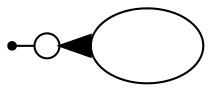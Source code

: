 digraph G {
  rankdir=LR;
  T [shape=point];
  H [label=""];
  T -> H [arrowsize=1.5,arrowhead=invodot];
}
